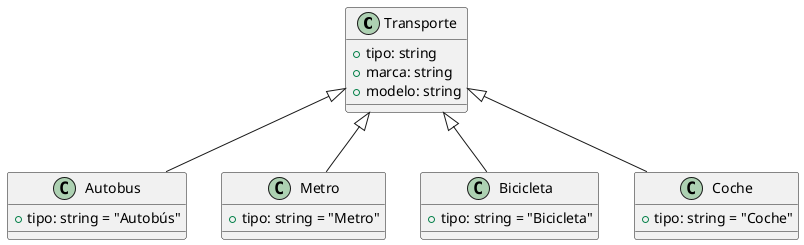 @startuml
class Transporte {
  +tipo: string
  +marca: string
  +modelo: string
}

class Autobus {
  +tipo: string = "Autobús"
}

class Metro {
  +tipo: string = "Metro"
}

class Bicicleta {
  +tipo: string = "Bicicleta"
}

class Coche {
  +tipo: string = "Coche"
}

Transporte <|-- Autobus
Transporte <|-- Metro
Transporte <|-- Bicicleta
Transporte <|-- Coche

@enduml
